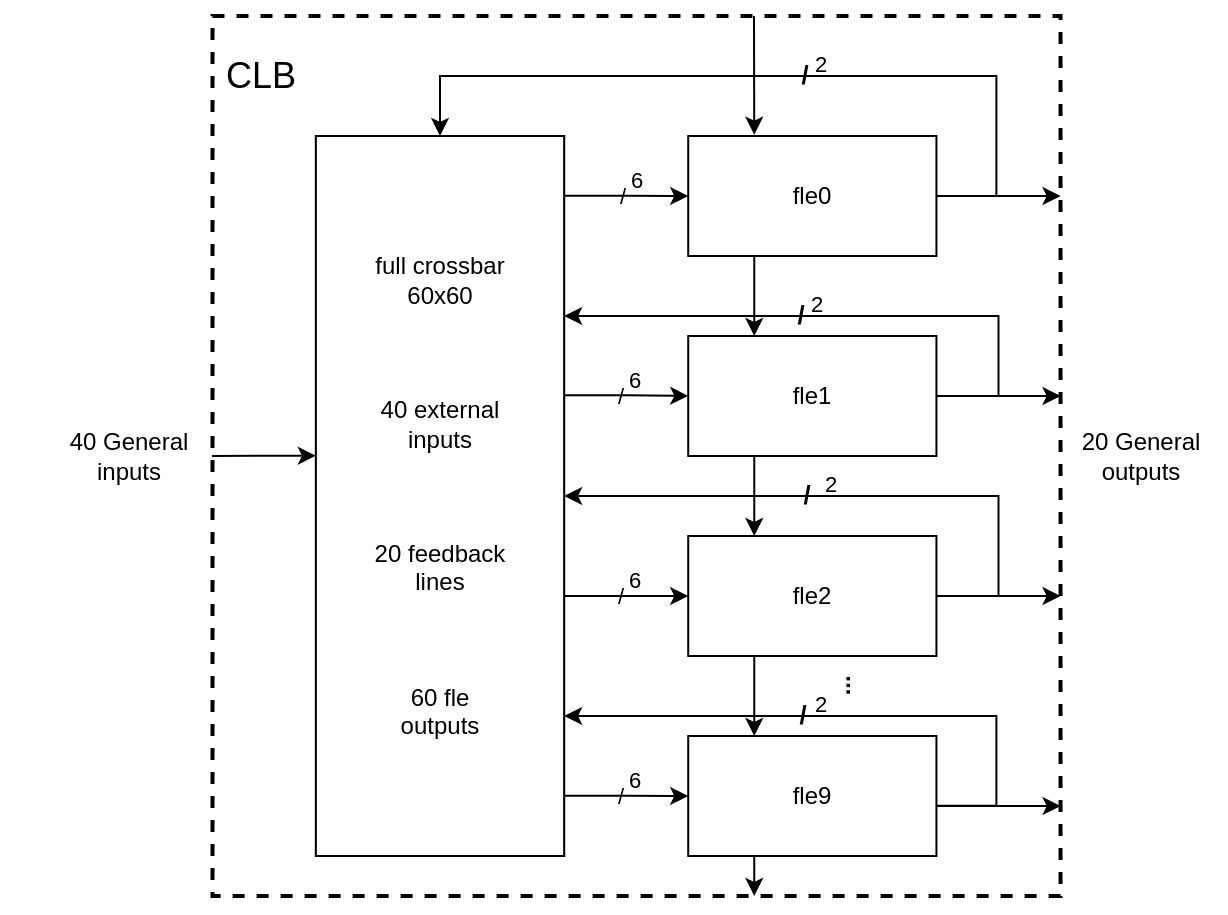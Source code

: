 <mxfile version="20.5.3" type="github">
  <diagram id="gUxy-qBg4H8M0a1N89VH" name="k6_frac_N10_tileable_adder_chain_dpram8K_dsp36_fracff_40nm_sub_tile.xml">
    <mxGraphModel dx="143" dy="84" grid="1" gridSize="1" guides="1" tooltips="1" connect="1" arrows="1" fold="1" page="1" pageScale="1" pageWidth="827" pageHeight="1169" math="0" shadow="0">
      <root>
        <mxCell id="0" />
        <mxCell id="1" parent="0" />
        <mxCell id="h3IM62Ve9VoJd0DQMb7h-74" value="" style="group" vertex="1" connectable="0" parent="1">
          <mxGeometry x="318" y="90" width="605" height="440" as="geometry" />
        </mxCell>
        <mxCell id="h3IM62Ve9VoJd0DQMb7h-63" value="" style="group;fontStyle=0;fontSize=18;strokeWidth=2;fillColor=none;perimeterSpacing=5;strokeColor=default;dashed=1;fontColor=none;noLabel=1;" vertex="1" connectable="0" parent="h3IM62Ve9VoJd0DQMb7h-74">
          <mxGeometry x="98.248" width="424.017" height="440" as="geometry" />
        </mxCell>
        <mxCell id="h3IM62Ve9VoJd0DQMb7h-57" style="edgeStyle=orthogonalEdgeStyle;rounded=0;orthogonalLoop=1;jettySize=auto;html=0;exitX=1;exitY=0.5;exitDx=0;exitDy=0;labelBorderColor=none;startArrow=none;startFill=0;endArrow=classic;endFill=1;" edge="1" parent="h3IM62Ve9VoJd0DQMb7h-63" source="h3IM62Ve9VoJd0DQMb7h-3">
          <mxGeometry relative="1" as="geometry">
            <mxPoint x="424.017" y="190" as="targetPoint" />
            <Array as="points">
              <mxPoint x="424.017" y="190" />
            </Array>
          </mxGeometry>
        </mxCell>
        <mxCell id="h3IM62Ve9VoJd0DQMb7h-123" style="edgeStyle=none;rounded=0;orthogonalLoop=1;jettySize=auto;html=0;exitX=0.25;exitY=1;exitDx=0;exitDy=0;entryX=0.25;entryY=0;entryDx=0;entryDy=0;labelBorderColor=none;fontSize=18;fontColor=none;startArrow=none;startFill=0;endArrow=classic;endFill=1;" edge="1" parent="h3IM62Ve9VoJd0DQMb7h-63">
          <mxGeometry relative="1" as="geometry">
            <mxPoint x="270.889" y="120" as="sourcePoint" />
            <mxPoint x="270.889" y="160" as="targetPoint" />
          </mxGeometry>
        </mxCell>
        <mxCell id="h3IM62Ve9VoJd0DQMb7h-2" value="fle0" style="rounded=0;whiteSpace=wrap;html=1;" vertex="1" parent="h3IM62Ve9VoJd0DQMb7h-63">
          <mxGeometry x="237.863" y="60" width="124.103" height="60" as="geometry" />
        </mxCell>
        <mxCell id="h3IM62Ve9VoJd0DQMb7h-124" style="edgeStyle=none;rounded=0;orthogonalLoop=1;jettySize=auto;html=0;exitX=0.25;exitY=1;exitDx=0;exitDy=0;entryX=0.25;entryY=0;entryDx=0;entryDy=0;labelBorderColor=none;fontSize=18;fontColor=none;startArrow=none;startFill=0;endArrow=classic;endFill=1;" edge="1" parent="h3IM62Ve9VoJd0DQMb7h-63">
          <mxGeometry relative="1" as="geometry">
            <mxPoint x="270.889" y="220" as="sourcePoint" />
            <mxPoint x="270.889" y="260" as="targetPoint" />
          </mxGeometry>
        </mxCell>
        <mxCell id="h3IM62Ve9VoJd0DQMb7h-3" value="fle1" style="whiteSpace=wrap;html=1;" vertex="1" parent="h3IM62Ve9VoJd0DQMb7h-63">
          <mxGeometry x="237.863" y="160" width="124.103" height="60" as="geometry" />
        </mxCell>
        <mxCell id="h3IM62Ve9VoJd0DQMb7h-4" value="fle9" style="rounded=0;whiteSpace=wrap;html=1;" vertex="1" parent="h3IM62Ve9VoJd0DQMb7h-63">
          <mxGeometry x="237.863" y="360" width="124.103" height="60" as="geometry" />
        </mxCell>
        <mxCell id="h3IM62Ve9VoJd0DQMb7h-14" value="" style="edgeStyle=orthogonalEdgeStyle;rounded=0;orthogonalLoop=1;jettySize=auto;exitX=1;exitY=0.5;exitDx=0;exitDy=0;endArrow=classic;endFill=1;startArrow=none;startFill=0;horizontal=1;labelBorderColor=none;verticalAlign=bottom;" edge="1" parent="h3IM62Ve9VoJd0DQMb7h-63" source="h3IM62Ve9VoJd0DQMb7h-5">
          <mxGeometry relative="1" as="geometry">
            <mxPoint x="175.812" y="240" as="targetPoint" />
            <Array as="points">
              <mxPoint x="392.991" y="290" />
              <mxPoint x="392.991" y="240" />
            </Array>
          </mxGeometry>
        </mxCell>
        <mxCell id="h3IM62Ve9VoJd0DQMb7h-15" value="&lt;h3&gt;/&lt;/h3&gt;" style="edgeLabel;html=1;align=center;verticalAlign=middle;resizable=0;points=[];fontStyle=1;labelBackgroundColor=none;" vertex="1" connectable="0" parent="h3IM62Ve9VoJd0DQMb7h-14">
          <mxGeometry x="0.372" y="-1" relative="1" as="geometry">
            <mxPoint x="27" as="offset" />
          </mxGeometry>
        </mxCell>
        <mxCell id="h3IM62Ve9VoJd0DQMb7h-17" value="2" style="edgeLabel;html=1;align=center;verticalAlign=bottom;resizable=0;points=[];labelBackgroundColor=none;" vertex="1" connectable="0" parent="h3IM62Ve9VoJd0DQMb7h-14">
          <mxGeometry x="-0.248" y="2" relative="1" as="geometry">
            <mxPoint x="-54" as="offset" />
          </mxGeometry>
        </mxCell>
        <mxCell id="h3IM62Ve9VoJd0DQMb7h-125" style="edgeStyle=none;rounded=0;orthogonalLoop=1;jettySize=auto;html=0;exitX=0.25;exitY=1;exitDx=0;exitDy=0;entryX=0.25;entryY=0;entryDx=0;entryDy=0;labelBorderColor=none;fontSize=18;fontColor=none;startArrow=none;startFill=0;endArrow=classic;endFill=1;" edge="1" parent="h3IM62Ve9VoJd0DQMb7h-63">
          <mxGeometry relative="1" as="geometry">
            <mxPoint x="270.889" y="320" as="sourcePoint" />
            <mxPoint x="270.889" y="360" as="targetPoint" />
          </mxGeometry>
        </mxCell>
        <mxCell id="h3IM62Ve9VoJd0DQMb7h-5" value="fle2" style="rounded=0;whiteSpace=wrap;html=1;" vertex="1" parent="h3IM62Ve9VoJd0DQMb7h-63">
          <mxGeometry x="237.863" y="260" width="124.103" height="60" as="geometry" />
        </mxCell>
        <mxCell id="h3IM62Ve9VoJd0DQMb7h-31" style="edgeStyle=orthogonalEdgeStyle;rounded=0;orthogonalLoop=1;jettySize=auto;html=0;labelBorderColor=none;startArrow=none;startFill=0;endArrow=classic;endFill=1;" edge="1" parent="h3IM62Ve9VoJd0DQMb7h-63">
          <mxGeometry relative="1" as="geometry">
            <mxPoint x="103.419" y="60.19" as="targetPoint" />
            <mxPoint x="103.419" y="60" as="sourcePoint" />
          </mxGeometry>
        </mxCell>
        <mxCell id="h3IM62Ve9VoJd0DQMb7h-12" value="" style="rounded=0;whiteSpace=wrap;html=1;" vertex="1" parent="h3IM62Ve9VoJd0DQMb7h-63">
          <mxGeometry x="51.709" y="60" width="124.103" height="360" as="geometry" />
        </mxCell>
        <mxCell id="h3IM62Ve9VoJd0DQMb7h-18" value="" style="edgeStyle=orthogonalEdgeStyle;rounded=0;orthogonalLoop=1;jettySize=auto;entryX=1.008;entryY=0.193;entryDx=0;entryDy=0;entryPerimeter=0;endArrow=classic;endFill=1;startArrow=none;startFill=0;horizontal=1;labelBorderColor=none;verticalAlign=bottom;exitX=1;exitY=0.5;exitDx=0;exitDy=0;" edge="1" parent="h3IM62Ve9VoJd0DQMb7h-63" source="h3IM62Ve9VoJd0DQMb7h-3">
          <mxGeometry relative="1" as="geometry">
            <mxPoint x="175.812" y="150.0" as="targetPoint" />
            <mxPoint x="372.308" y="195" as="sourcePoint" />
            <Array as="points">
              <mxPoint x="392.991" y="190" />
              <mxPoint x="392.991" y="150" />
            </Array>
          </mxGeometry>
        </mxCell>
        <mxCell id="h3IM62Ve9VoJd0DQMb7h-19" value="&lt;h3&gt;/&lt;/h3&gt;" style="edgeLabel;html=1;align=center;verticalAlign=middle;resizable=0;points=[];fontStyle=1;labelBackgroundColor=none;" vertex="1" connectable="0" parent="h3IM62Ve9VoJd0DQMb7h-18">
          <mxGeometry x="0.372" y="-1" relative="1" as="geometry">
            <mxPoint x="27" as="offset" />
          </mxGeometry>
        </mxCell>
        <mxCell id="h3IM62Ve9VoJd0DQMb7h-20" value="2" style="edgeLabel;html=1;align=center;verticalAlign=bottom;resizable=0;points=[];labelBackgroundColor=none;" vertex="1" connectable="0" parent="h3IM62Ve9VoJd0DQMb7h-18">
          <mxGeometry x="-0.248" y="2" relative="1" as="geometry">
            <mxPoint x="-54" as="offset" />
          </mxGeometry>
        </mxCell>
        <mxCell id="h3IM62Ve9VoJd0DQMb7h-21" value="" style="edgeStyle=orthogonalEdgeStyle;rounded=0;orthogonalLoop=1;jettySize=auto;endArrow=classic;endFill=1;startArrow=none;startFill=0;horizontal=1;labelBorderColor=none;verticalAlign=bottom;exitX=1;exitY=0.5;exitDx=0;exitDy=0;" edge="1" parent="h3IM62Ve9VoJd0DQMb7h-63" source="h3IM62Ve9VoJd0DQMb7h-2" target="h3IM62Ve9VoJd0DQMb7h-12">
          <mxGeometry relative="1" as="geometry">
            <mxPoint x="103.419" y="50" as="targetPoint" />
            <mxPoint x="372.308" y="95" as="sourcePoint" />
            <Array as="points">
              <mxPoint x="391.957" y="90" />
              <mxPoint x="391.957" y="30" />
              <mxPoint x="113.761" y="30" />
            </Array>
          </mxGeometry>
        </mxCell>
        <mxCell id="h3IM62Ve9VoJd0DQMb7h-22" value="&lt;h3&gt;/&lt;/h3&gt;" style="edgeLabel;html=1;align=center;verticalAlign=middle;resizable=0;points=[];fontStyle=1;labelBackgroundColor=none;" vertex="1" connectable="0" parent="h3IM62Ve9VoJd0DQMb7h-21">
          <mxGeometry x="0.372" y="-1" relative="1" as="geometry">
            <mxPoint x="87" as="offset" />
          </mxGeometry>
        </mxCell>
        <mxCell id="h3IM62Ve9VoJd0DQMb7h-23" value="2" style="edgeLabel;html=1;align=center;verticalAlign=bottom;resizable=0;points=[];labelBackgroundColor=none;" vertex="1" connectable="0" parent="h3IM62Ve9VoJd0DQMb7h-21">
          <mxGeometry x="-0.248" y="2" relative="1" as="geometry">
            <mxPoint x="-29" as="offset" />
          </mxGeometry>
        </mxCell>
        <mxCell id="h3IM62Ve9VoJd0DQMb7h-26" value="" style="edgeStyle=orthogonalEdgeStyle;rounded=0;orthogonalLoop=1;jettySize=auto;entryX=1.008;entryY=0.193;entryDx=0;entryDy=0;entryPerimeter=0;endArrow=classic;endFill=1;startArrow=none;startFill=0;horizontal=1;labelBorderColor=none;verticalAlign=bottom;exitX=1.005;exitY=0.582;exitDx=0;exitDy=0;exitPerimeter=0;" edge="1" parent="h3IM62Ve9VoJd0DQMb7h-63" source="h3IM62Ve9VoJd0DQMb7h-4">
          <mxGeometry relative="1" as="geometry">
            <mxPoint x="175.812" y="350" as="targetPoint" />
            <mxPoint x="372.308" y="395" as="sourcePoint" />
            <Array as="points">
              <mxPoint x="391.957" y="395" />
              <mxPoint x="391.957" y="350" />
            </Array>
          </mxGeometry>
        </mxCell>
        <mxCell id="h3IM62Ve9VoJd0DQMb7h-27" value="&lt;h3&gt;/&lt;/h3&gt;" style="edgeLabel;html=1;align=center;verticalAlign=middle;resizable=0;points=[];fontStyle=1;labelBackgroundColor=none;" vertex="1" connectable="0" parent="h3IM62Ve9VoJd0DQMb7h-26">
          <mxGeometry x="0.372" y="-1" relative="1" as="geometry">
            <mxPoint x="27" as="offset" />
          </mxGeometry>
        </mxCell>
        <mxCell id="h3IM62Ve9VoJd0DQMb7h-28" value="2" style="edgeLabel;html=1;align=center;verticalAlign=bottom;resizable=0;points=[];labelBackgroundColor=none;" vertex="1" connectable="0" parent="h3IM62Ve9VoJd0DQMb7h-26">
          <mxGeometry x="-0.248" y="2" relative="1" as="geometry">
            <mxPoint x="-54" as="offset" />
          </mxGeometry>
        </mxCell>
        <mxCell id="h3IM62Ve9VoJd0DQMb7h-30" value="&lt;b&gt;...&lt;/b&gt;" style="text;html=1;align=center;verticalAlign=middle;resizable=0;points=[];autosize=1;strokeColor=none;fillColor=none;horizontal=0;" vertex="1" parent="h3IM62Ve9VoJd0DQMb7h-63">
          <mxGeometry x="299.915" y="320" width="30" height="30" as="geometry" />
        </mxCell>
        <mxCell id="h3IM62Ve9VoJd0DQMb7h-36" value="full crossbar&lt;br&gt;60x60&lt;br&gt;&lt;br&gt;&lt;br&gt;&lt;br&gt;40 external&lt;br&gt;inputs&lt;br&gt;&lt;br&gt;&lt;br&gt;&lt;br&gt;20 feedback&lt;br&gt;lines&lt;br&gt;&lt;br&gt;&lt;br&gt;&lt;br&gt;60 fle&lt;br&gt;outputs" style="rounded=0;whiteSpace=wrap;html=1;points=[[0,0,0,0,0],[0,0.25,0,0,0],[0,0.5,0,0,0],[0,0.75,0,0,0],[0,1,0,0,0],[0.25,0,0,0,0],[0.25,1,0,0,0],[0.5,0,0,0,0],[0.5,1,0,0,0],[0.75,0,0,0,0],[0.75,1,0,0,0],[1,0,0,0,0],[1,0.2,0,0,0],[1,0.25,0,0,0],[1,0.33,0,0,0],[1,0.4,0,0,0],[1,0.5,0,0,0],[1,0.6,0,0,0],[1,0.67,0,0,0],[1,0.75,0,0,0],[1,0.8,0,0,0],[1,1,0,0,0]];" vertex="1" parent="h3IM62Ve9VoJd0DQMb7h-63">
          <mxGeometry x="51.709" y="60" width="124.103" height="360" as="geometry" />
        </mxCell>
        <mxCell id="h3IM62Ve9VoJd0DQMb7h-38" style="edgeStyle=orthogonalEdgeStyle;rounded=0;orthogonalLoop=1;jettySize=auto;html=0;labelBorderColor=none;startArrow=none;startFill=0;endArrow=classic;endFill=1;entryX=0;entryY=0.5;entryDx=0;entryDy=0;exitX=1.002;exitY=0.36;exitDx=0;exitDy=0;exitPerimeter=0;" edge="1" parent="h3IM62Ve9VoJd0DQMb7h-63" source="h3IM62Ve9VoJd0DQMb7h-36" target="h3IM62Ve9VoJd0DQMb7h-3">
          <mxGeometry relative="1" as="geometry">
            <mxPoint x="186.154" y="190" as="sourcePoint" />
            <mxPoint x="227.521" y="189.999" as="targetPoint" />
          </mxGeometry>
        </mxCell>
        <mxCell id="h3IM62Ve9VoJd0DQMb7h-37" style="edgeStyle=orthogonalEdgeStyle;rounded=0;orthogonalLoop=1;jettySize=auto;html=0;labelBorderColor=none;startArrow=none;startFill=0;endArrow=classic;endFill=1;exitX=1;exitY=0.083;exitDx=0;exitDy=0;exitPerimeter=0;" edge="1" parent="h3IM62Ve9VoJd0DQMb7h-63" source="h3IM62Ve9VoJd0DQMb7h-36" target="h3IM62Ve9VoJd0DQMb7h-2">
          <mxGeometry relative="1" as="geometry" />
        </mxCell>
        <mxCell id="h3IM62Ve9VoJd0DQMb7h-42" value="/" style="edgeLabel;html=1;align=center;verticalAlign=middle;resizable=0;points=[];labelBackgroundColor=none;" vertex="1" connectable="0" parent="h3IM62Ve9VoJd0DQMb7h-37">
          <mxGeometry x="0.342" y="1" relative="1" as="geometry">
            <mxPoint x="-13" y="1" as="offset" />
          </mxGeometry>
        </mxCell>
        <mxCell id="h3IM62Ve9VoJd0DQMb7h-43" value="6" style="edgeLabel;html=1;align=center;verticalAlign=bottom;resizable=0;points=[];labelBackgroundColor=none;" vertex="1" connectable="0" parent="h3IM62Ve9VoJd0DQMb7h-37">
          <mxGeometry x="0.24" y="1" relative="1" as="geometry">
            <mxPoint x="-3" y="1" as="offset" />
          </mxGeometry>
        </mxCell>
        <mxCell id="h3IM62Ve9VoJd0DQMb7h-39" style="edgeStyle=orthogonalEdgeStyle;rounded=0;orthogonalLoop=1;jettySize=auto;html=0;labelBorderColor=none;startArrow=none;startFill=0;endArrow=classic;endFill=1;exitX=1.001;exitY=0.639;exitDx=0;exitDy=0;exitPerimeter=0;entryX=0;entryY=0.5;entryDx=0;entryDy=0;" edge="1" parent="h3IM62Ve9VoJd0DQMb7h-63" source="h3IM62Ve9VoJd0DQMb7h-36" target="h3IM62Ve9VoJd0DQMb7h-5">
          <mxGeometry relative="1" as="geometry">
            <mxPoint x="186.154" y="290" as="sourcePoint" />
            <mxPoint x="227.521" y="289.999" as="targetPoint" />
            <Array as="points" />
          </mxGeometry>
        </mxCell>
        <mxCell id="h3IM62Ve9VoJd0DQMb7h-40" style="edgeStyle=orthogonalEdgeStyle;rounded=0;orthogonalLoop=1;jettySize=auto;html=0;labelBorderColor=none;startArrow=none;startFill=0;endArrow=classic;endFill=1;exitX=1;exitY=0.083;exitDx=0;exitDy=0;exitPerimeter=0;" edge="1" parent="h3IM62Ve9VoJd0DQMb7h-63">
          <mxGeometry relative="1" as="geometry">
            <mxPoint x="175.812" y="389.85" as="sourcePoint" />
            <mxPoint x="237.863" y="389.999" as="targetPoint" />
            <Array as="points">
              <mxPoint x="206.838" y="390" />
              <mxPoint x="237.863" y="390" />
            </Array>
          </mxGeometry>
        </mxCell>
        <mxCell id="h3IM62Ve9VoJd0DQMb7h-48" value="/" style="edgeLabel;html=1;align=center;verticalAlign=middle;resizable=0;points=[];labelBackgroundColor=none;" vertex="1" connectable="0" parent="h3IM62Ve9VoJd0DQMb7h-63">
          <mxGeometry x="203.732" y="190" as="geometry" />
        </mxCell>
        <mxCell id="h3IM62Ve9VoJd0DQMb7h-49" value="6" style="edgeLabel;html=1;align=center;verticalAlign=bottom;resizable=0;points=[];labelBackgroundColor=none;" vertex="1" connectable="0" parent="h3IM62Ve9VoJd0DQMb7h-63">
          <mxGeometry x="210.913" y="190" as="geometry" />
        </mxCell>
        <mxCell id="h3IM62Ve9VoJd0DQMb7h-50" value="/" style="edgeLabel;html=1;align=center;verticalAlign=middle;resizable=0;points=[];labelBackgroundColor=none;" vertex="1" connectable="0" parent="h3IM62Ve9VoJd0DQMb7h-63">
          <mxGeometry x="203.732" y="290" as="geometry" />
        </mxCell>
        <mxCell id="h3IM62Ve9VoJd0DQMb7h-51" value="6" style="edgeLabel;html=1;align=center;verticalAlign=bottom;resizable=0;points=[];labelBackgroundColor=none;" vertex="1" connectable="0" parent="h3IM62Ve9VoJd0DQMb7h-63">
          <mxGeometry x="210.913" y="290" as="geometry" />
        </mxCell>
        <mxCell id="h3IM62Ve9VoJd0DQMb7h-52" value="/" style="edgeLabel;html=1;align=center;verticalAlign=middle;resizable=0;points=[];labelBackgroundColor=none;" vertex="1" connectable="0" parent="h3IM62Ve9VoJd0DQMb7h-63">
          <mxGeometry x="203.732" y="390" as="geometry" />
        </mxCell>
        <mxCell id="h3IM62Ve9VoJd0DQMb7h-53" value="6" style="edgeLabel;html=1;align=center;verticalAlign=bottom;resizable=0;points=[];labelBackgroundColor=none;" vertex="1" connectable="0" parent="h3IM62Ve9VoJd0DQMb7h-63">
          <mxGeometry x="210.913" y="390" as="geometry" />
        </mxCell>
        <mxCell id="h3IM62Ve9VoJd0DQMb7h-58" style="edgeStyle=orthogonalEdgeStyle;rounded=0;orthogonalLoop=1;jettySize=auto;html=0;exitX=1;exitY=0.5;exitDx=0;exitDy=0;labelBorderColor=none;startArrow=none;startFill=0;endArrow=classic;endFill=1;" edge="1" parent="h3IM62Ve9VoJd0DQMb7h-63">
          <mxGeometry relative="1" as="geometry">
            <mxPoint x="424.017" y="290.02" as="targetPoint" />
            <mxPoint x="361.966" y="290.02" as="sourcePoint" />
            <Array as="points">
              <mxPoint x="424.017" y="290.02" />
            </Array>
          </mxGeometry>
        </mxCell>
        <mxCell id="h3IM62Ve9VoJd0DQMb7h-68" style="edgeStyle=orthogonalEdgeStyle;rounded=0;orthogonalLoop=1;jettySize=auto;html=0;exitX=1;exitY=0.5;exitDx=0;exitDy=0;labelBorderColor=none;startArrow=none;startFill=0;endArrow=classic;endFill=1;" edge="1" parent="h3IM62Ve9VoJd0DQMb7h-63">
          <mxGeometry relative="1" as="geometry">
            <mxPoint x="424.017" y="395.02" as="targetPoint" />
            <mxPoint x="361.966" y="395.02" as="sourcePoint" />
            <Array as="points">
              <mxPoint x="424.017" y="395.02" />
            </Array>
          </mxGeometry>
        </mxCell>
        <mxCell id="h3IM62Ve9VoJd0DQMb7h-69" style="edgeStyle=orthogonalEdgeStyle;rounded=0;orthogonalLoop=1;jettySize=auto;html=0;exitX=1;exitY=0.5;exitDx=0;exitDy=0;labelBorderColor=none;startArrow=none;startFill=0;endArrow=classic;endFill=1;" edge="1" parent="h3IM62Ve9VoJd0DQMb7h-63">
          <mxGeometry relative="1" as="geometry">
            <mxPoint x="424.017" y="89.96" as="targetPoint" />
            <mxPoint x="361.966" y="89.96" as="sourcePoint" />
            <Array as="points">
              <mxPoint x="424.017" y="89.96" />
            </Array>
          </mxGeometry>
        </mxCell>
        <mxCell id="h3IM62Ve9VoJd0DQMb7h-75" value="" style="endArrow=classic;html=1;rounded=0;labelBorderColor=none;fontSize=18;fontColor=none;entryX=0.258;entryY=-0.011;entryDx=0;entryDy=0;entryPerimeter=0;" edge="1" parent="h3IM62Ve9VoJd0DQMb7h-63">
          <mxGeometry width="50" height="50" relative="1" as="geometry">
            <mxPoint x="270.752" as="sourcePoint" />
            <mxPoint x="270.882" y="59.34" as="targetPoint" />
            <Array as="points" />
          </mxGeometry>
        </mxCell>
        <mxCell id="h3IM62Ve9VoJd0DQMb7h-66" value="20 General&lt;br&gt;outputs" style="text;html=1;align=center;verticalAlign=middle;resizable=0;points=[];autosize=1;strokeColor=none;fillColor=none;dashed=1;labelBackgroundColor=none;labelBorderColor=none;opacity=0;" vertex="1" parent="h3IM62Ve9VoJd0DQMb7h-74">
          <mxGeometry x="522.265" y="200" width="80" height="40" as="geometry" />
        </mxCell>
        <mxCell id="h3IM62Ve9VoJd0DQMb7h-67" value="40 General&lt;br&gt;inputs" style="text;html=1;align=center;verticalAlign=middle;resizable=0;points=[];autosize=1;strokeColor=none;fillColor=none;dashed=1;labelBackgroundColor=none;labelBorderColor=none;opacity=0;" vertex="1" parent="h3IM62Ve9VoJd0DQMb7h-74">
          <mxGeometry x="15.513" y="200" width="80" height="40" as="geometry" />
        </mxCell>
        <mxCell id="h3IM62Ve9VoJd0DQMb7h-61" style="rounded=0;orthogonalLoop=1;jettySize=auto;html=0;exitX=0;exitY=0.5;exitDx=0;exitDy=0;labelBorderColor=none;startArrow=none;startFill=0;endArrow=classic;endFill=1;" edge="1" parent="h3IM62Ve9VoJd0DQMb7h-74">
          <mxGeometry relative="1" as="geometry">
            <mxPoint y="256.0" as="targetPoint" />
            <mxPoint y="256.0" as="sourcePoint" />
          </mxGeometry>
        </mxCell>
        <mxCell id="h3IM62Ve9VoJd0DQMb7h-62" style="edgeStyle=none;rounded=0;orthogonalLoop=1;jettySize=auto;html=0;entryX=0;entryY=0.444;entryDx=0;entryDy=0;entryPerimeter=0;labelBorderColor=none;startArrow=none;startFill=0;endArrow=classic;endFill=1;" edge="1" parent="h3IM62Ve9VoJd0DQMb7h-74" target="h3IM62Ve9VoJd0DQMb7h-36">
          <mxGeometry relative="1" as="geometry">
            <mxPoint x="98" y="220" as="sourcePoint" />
          </mxGeometry>
        </mxCell>
        <mxCell id="h3IM62Ve9VoJd0DQMb7h-76" value="CLB" style="text;html=1;align=center;verticalAlign=middle;resizable=0;points=[];autosize=1;strokeColor=none;fillColor=none;fontSize=18;fontColor=none;" vertex="1" parent="1">
          <mxGeometry x="410" y="100" width="60" height="40" as="geometry" />
        </mxCell>
        <mxCell id="h3IM62Ve9VoJd0DQMb7h-126" style="edgeStyle=none;rounded=0;orthogonalLoop=1;jettySize=auto;html=0;exitX=0.25;exitY=1;exitDx=0;exitDy=0;labelBorderColor=none;fontSize=18;fontColor=none;startArrow=none;startFill=0;endArrow=classic;endFill=1;" edge="1" parent="1">
          <mxGeometry relative="1" as="geometry">
            <mxPoint x="687.122" y="530" as="targetPoint" />
            <mxPoint x="687.137" y="510" as="sourcePoint" />
          </mxGeometry>
        </mxCell>
      </root>
    </mxGraphModel>
  </diagram>
</mxfile>
